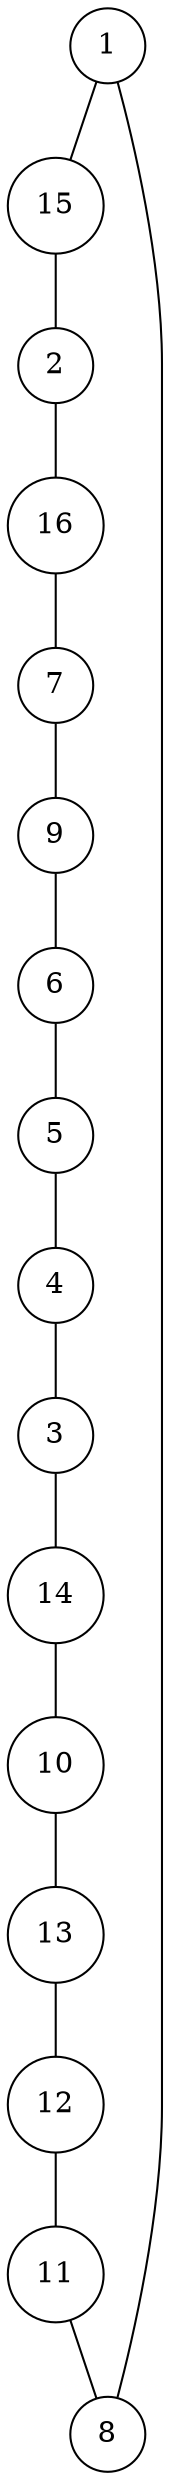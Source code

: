 graph ulysses16 {
	node [shape=circle fillcolor=white]
	1 [ pos = "4.637400,2.476352!"]
	2 [ pos = "4.798690,3.171235!"]
	3 [ pos = "4.918748,3.070580!"]
	4 [ pos = "4.397284,2.803784!"]
	5 [ pos = "4.060150,1.278195!"]
	6 [ pos = "4.554936,1.478293!"]
	7 [ pos = "4.659229,1.589862!"]
	8 [ pos = "4.550085,2.478778!"]
	9 [ pos = "5.000000,1.103565!"]
	10 [ pos = "4.992724,1.582585!"]
	11 [ pos = "4.375455,-0.631821!"]
	12 [ pos = "4.665292,1.834829!"]
	13 [ pos = "4.626486,1.861509!"]
	14 [ pos = "4.548872,1.839680!"]
	15 [ pos = "4.303905,1.736600!"]
	16 [ pos = "4.773223,2.372059!"]

	1 -- 15
	2 -- 16
	3 -- 14
	4 -- 3
	5 -- 4
	6 -- 5
	7 -- 9
	8 -- 1
	9 -- 6
	10 -- 13
	11 -- 8
	12 -- 11
	13 -- 12
	14 -- 10
	15 -- 2
	16 -- 7
}